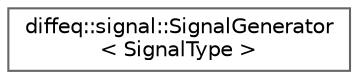 digraph "Graphical Class Hierarchy"
{
 // LATEX_PDF_SIZE
  bgcolor="transparent";
  edge [fontname=Helvetica,fontsize=10,labelfontname=Helvetica,labelfontsize=10];
  node [fontname=Helvetica,fontsize=10,shape=box,height=0.2,width=0.4];
  rankdir="LR";
  Node0 [id="Node000000",label="diffeq::signal::SignalGenerator\l\< SignalType \>",height=0.2,width=0.4,color="grey40", fillcolor="white", style="filled",URL="$classdiffeq_1_1signal_1_1_signal_generator.html",tooltip="Timer-based signal generator for testing."];
}
